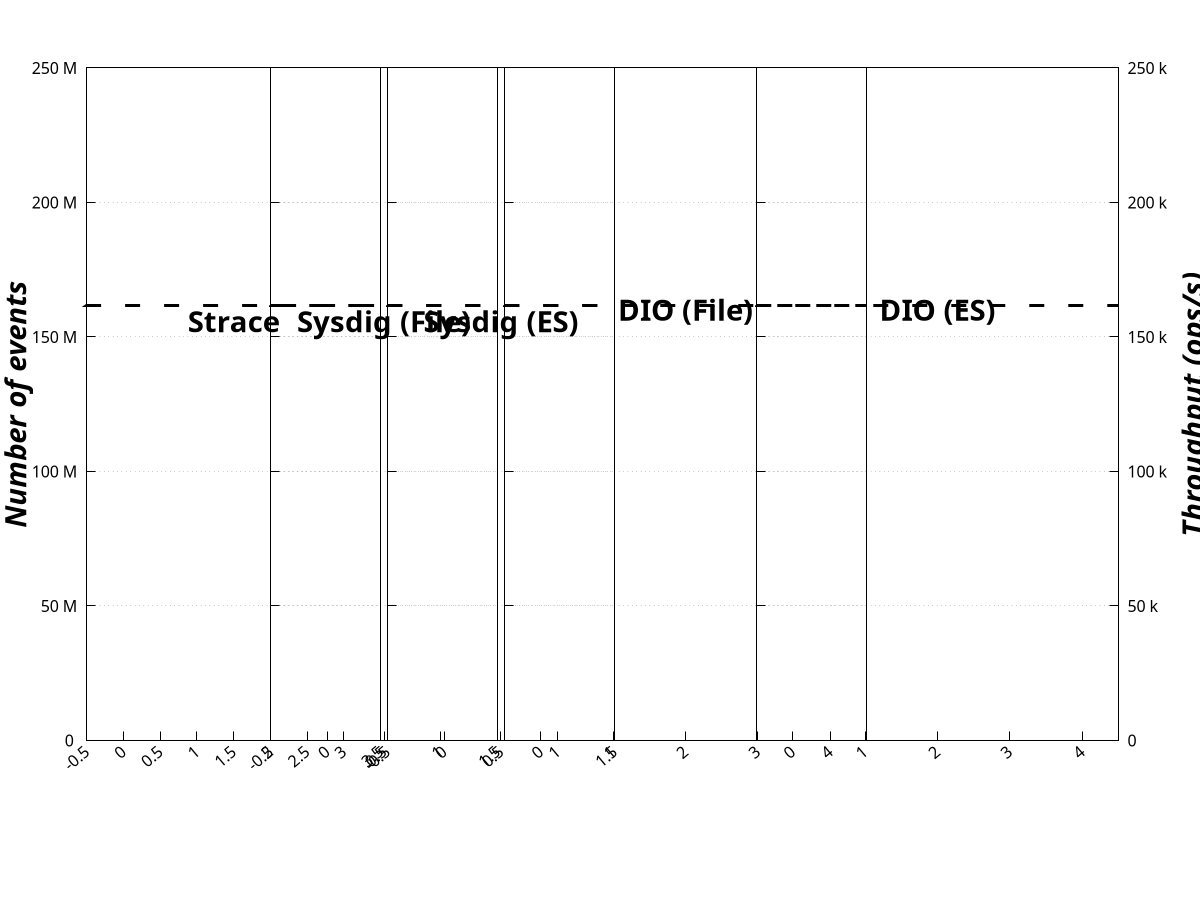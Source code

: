 #!/usr/bin/gnuplot -p

reset
fontsize = 20
set term postscript enhanced color eps size 10,3 fontsize
set output "graphs/dio-extended/micro_rw.eps"
set datafile separator ";"

set style data histogram
set style histogram rowstacked
set style fill solid
set boxwidth 0.6

set ylabel "{/:Bold {/:Italic Number of events}}" font ", 22"
set format y '%.s %c'
set format y2 '%.s %c'
set grid ytics

set multiplot layout 1,5 margins 0.072,0.99,0.27,0.925 spacing 0.01,0.5

set yrange [0:250000000]
set y2range [0:250000]

set ytics nomirror
set xtics nomirror rotate by 40 right

set bmargin 7.3
# -------------------------------------------------------------------

unset key

set rmargin 91
set bmargin 7.3
set xrange [-0.5:3.5]
set xlabel "{/:Bold Strace}" font ", 22" offset 0,21.8,1
plot ARG1 index 0 using 2:xtic(1) ti "events_{complete}" lc rgbcolor "black" lw 2,\
     ARG1 index 0 using 3 ti "events_{incomplete}" lt -1 lw 2 fs pattern 1, \
     161768.075 axes x1y2 with lines lw 3 lt rgb "#000000" dashtype 2 notitle, \
     NaN with lines lw 3 lt rgb "#000000" dashtype 2 ti "throughput_{vanilla}", \
     ARG1 index 1 u 2 ti "throughput_{tracer}" axes x1y2 with linesp ls 7 lw 4 pt 6

unset ylabel
set ytics format ""

set xrange [-0.5:1.5]
set lmargin 30
set rmargin 78
set bmargin 7.3
unset key
set xlabel "{/:Bold Sysdig (File)}" font ", 22" offset 0,21.8,1
plot ARG1 index 2 using 2:xtic(1) ti "events_{complete}" lc rgbcolor "black" lw 2,\
     ARG1 index 2 using 3 ti "events_{incomplete}" lt -1 lw 2 fs pattern 1, \
     161768.075 axes x1y2 with lines lw 3 lt rgb "#000000" dashtype 2 notitle, \
     NaN with lines lw 3 lt rgb "#000000" dashtype 2 ti "throughput_{vanilla}", \
     ARG1 index 3 u 2 ti "throughput_{tracer}" axes x1y2 with linesp ls 7 lw 4 pt 6

set lmargin 43
set rmargin 65
set bmargin 7.3
set xlabel "{/:Bold Sysdig (ES)}" font ", 22" offset 0,21.8,1
plot ARG1 index 4 using 2:xtic(1) ti "events_{complete}" lc rgbcolor "black" lw 2,\
     ARG1 index 4 using 3 ti "events_{incomplete}" lt -1 lw 2 fs pattern 1, \
     161768.075 axes x1y2 with lines lw 3 lt rgb "#000000" dashtype 2 notitle, \
     NaN with lines lw 3 lt rgb "#000000" dashtype 2 ti "throughput_{vanilla}", \
     ARG1 index 5 u 2 ti "throughput_{tracer}" axes x1y2 with linesp ls 7 lw 4 pt 6




set lmargin 56
set rmargin 37
set xrange [-0.5:4.5]
set bmargin 7.3
set xlabel "{/:Bold DIO (File)}" font ", 22" offset 0,21.8,1
plot ARG1 index 6 using ($32-$14):xtic(1) ti "events_{complete}" lc rgbcolor "black" lw 2,\
     ARG1 index 6 using 14 ti "events_{incomplete}" lt -1 lw 2 fs pattern 1,\
     ARG1 index 6 using 20 ti "events_{lost}" lt -1 lw 2 fs pattern 8, \
     161768.075 axes x1y2 with lines lw 3 lt rgb "#000000" dashtype 2 notitle, \
     NaN with lines lw 3 lt rgb "#000000" dashtype 2 ti "throughput_{vanilla}", \
     ARG1 index 7 u 2 ti "throughput_{tracer}" axes x1y2 with linesp ls 7 lw 4 pt 6


set lmargin 84
set rmargin 9
set xrange [-0.5:4.5]
unset key
set y2tics
set y2label "{/:Bold {/:Italic Throughput (ops/s)}}" font ", 22"
set bmargin 7.3
set key at screen 0.45, 0.035 center vertical height 1  maxrows 1 sample 2 font ", 22"
set xlabel "{/:Bold DIO (ES)}" font ", 22" offset 0,21.8,1
plot ARG1 index 8 using ($32-$14):xtic(1) ti "events_{complete}" lc rgbcolor "black" lw 2,\
     ARG1 index 8 using 14 ti "events_{incomplete}" lt -1 lw 2 fs pattern 1,\
     ARG1 index 8 using 20 ti "events_{lost}" lt -1 lw 2 fs pattern 8, \
     161768.075 axes x1y2 with lines lw 3 lt rgb "#000000" dashtype 2 notitle, \
     NaN with lines lw 3 lt rgb "#000000" dashtype 2 ti "throughput_{vanilla}", \
     ARG1 index 9 u 2 ti "throughput_{tracer}" axes x1y2 with linesp ls 7 lw 4 pt 6











